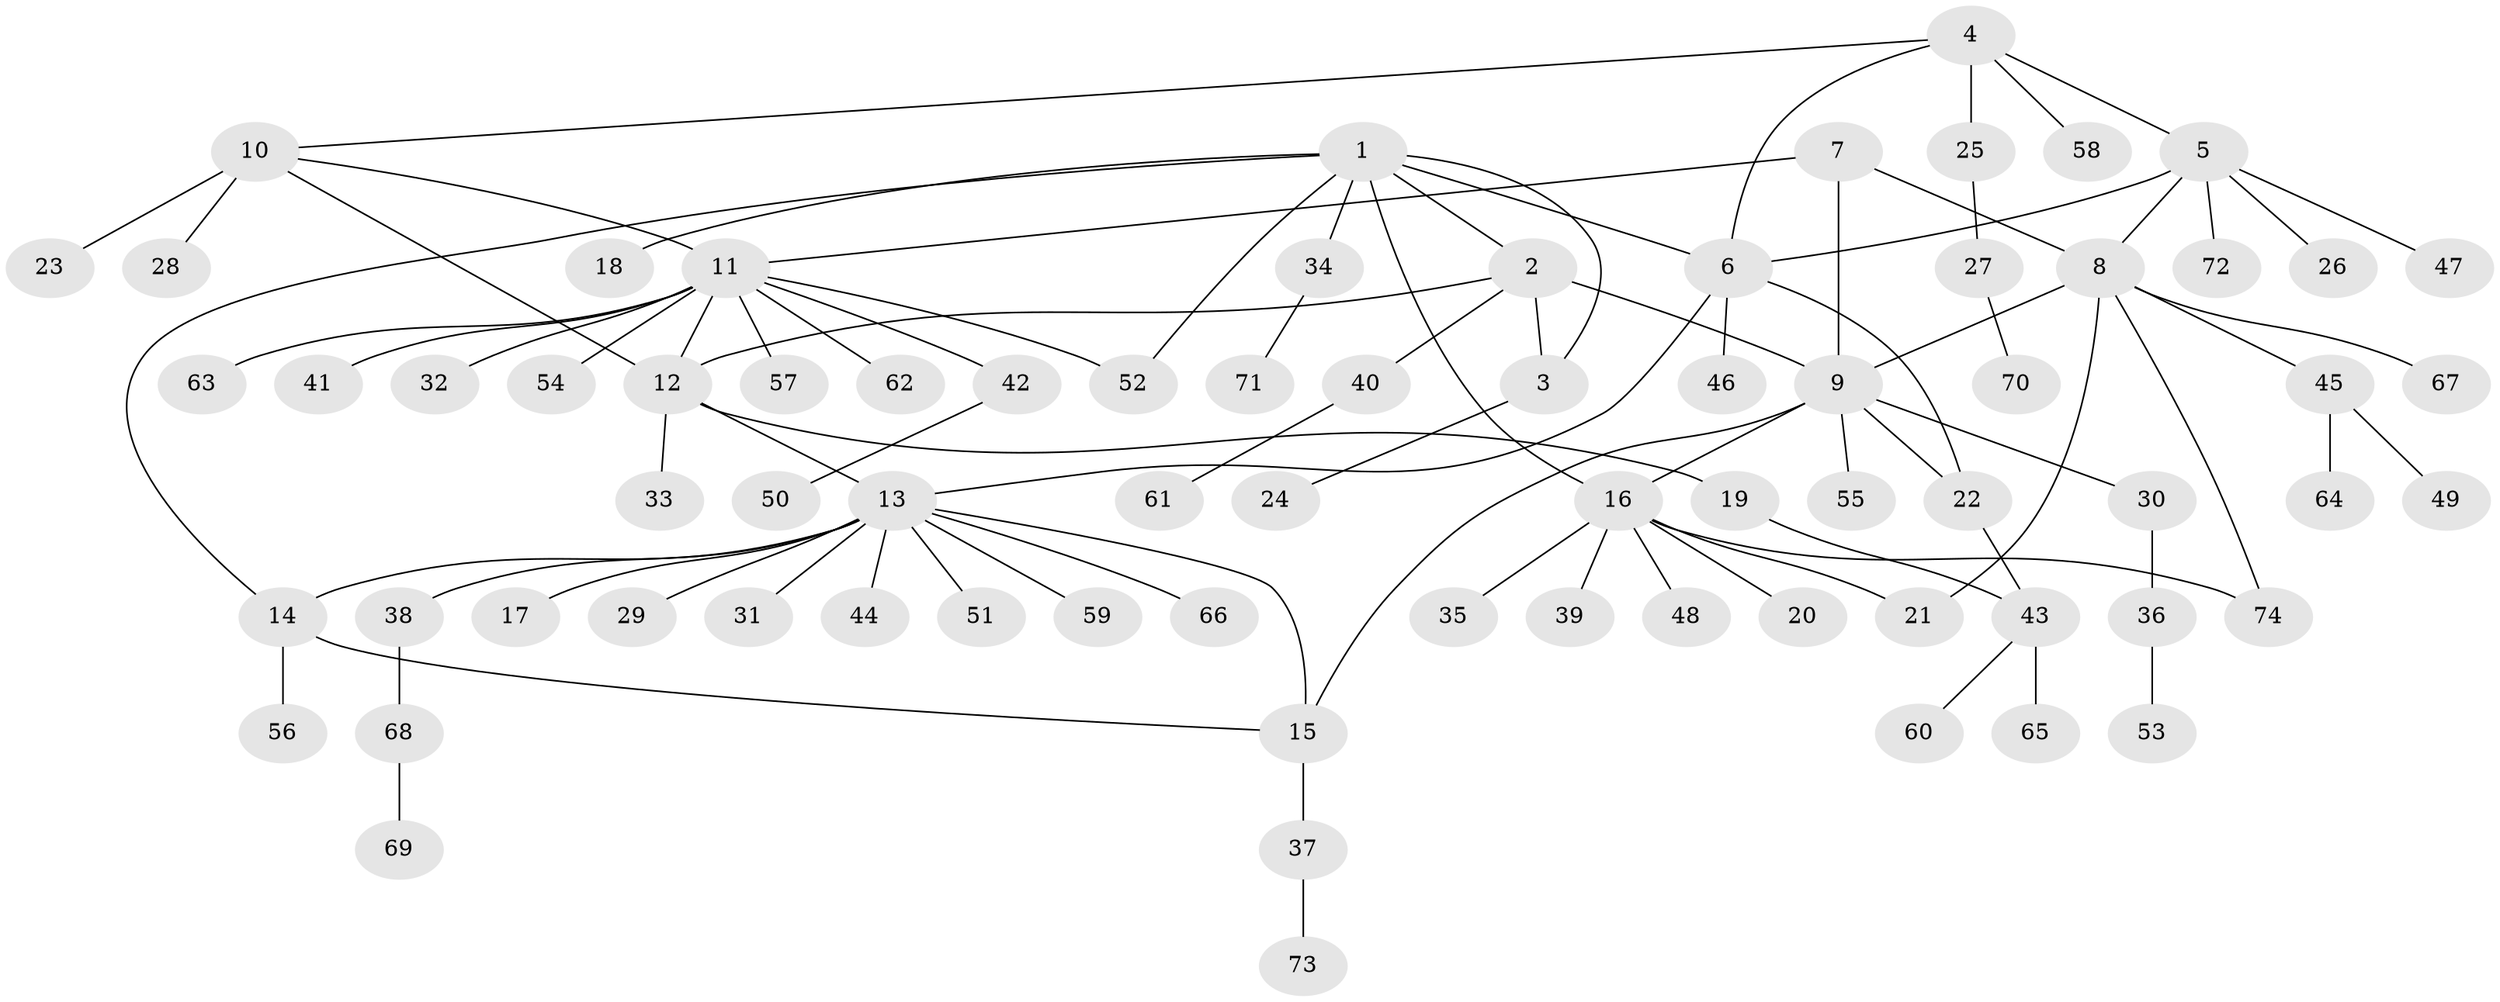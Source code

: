 // Generated by graph-tools (version 1.1) at 2025/02/03/09/25 03:02:45]
// undirected, 74 vertices, 90 edges
graph export_dot {
graph [start="1"]
  node [color=gray90,style=filled];
  1;
  2;
  3;
  4;
  5;
  6;
  7;
  8;
  9;
  10;
  11;
  12;
  13;
  14;
  15;
  16;
  17;
  18;
  19;
  20;
  21;
  22;
  23;
  24;
  25;
  26;
  27;
  28;
  29;
  30;
  31;
  32;
  33;
  34;
  35;
  36;
  37;
  38;
  39;
  40;
  41;
  42;
  43;
  44;
  45;
  46;
  47;
  48;
  49;
  50;
  51;
  52;
  53;
  54;
  55;
  56;
  57;
  58;
  59;
  60;
  61;
  62;
  63;
  64;
  65;
  66;
  67;
  68;
  69;
  70;
  71;
  72;
  73;
  74;
  1 -- 2;
  1 -- 3;
  1 -- 6;
  1 -- 14;
  1 -- 16;
  1 -- 18;
  1 -- 34;
  1 -- 52;
  2 -- 3;
  2 -- 9;
  2 -- 12;
  2 -- 40;
  3 -- 24;
  4 -- 5;
  4 -- 6;
  4 -- 10;
  4 -- 25;
  4 -- 58;
  5 -- 6;
  5 -- 8;
  5 -- 26;
  5 -- 47;
  5 -- 72;
  6 -- 13;
  6 -- 22;
  6 -- 46;
  7 -- 8;
  7 -- 9;
  7 -- 11;
  8 -- 9;
  8 -- 21;
  8 -- 45;
  8 -- 67;
  8 -- 74;
  9 -- 15;
  9 -- 16;
  9 -- 22;
  9 -- 30;
  9 -- 55;
  10 -- 11;
  10 -- 12;
  10 -- 23;
  10 -- 28;
  11 -- 12;
  11 -- 32;
  11 -- 41;
  11 -- 42;
  11 -- 52;
  11 -- 54;
  11 -- 57;
  11 -- 62;
  11 -- 63;
  12 -- 13;
  12 -- 19;
  12 -- 33;
  13 -- 14;
  13 -- 15;
  13 -- 17;
  13 -- 29;
  13 -- 31;
  13 -- 38;
  13 -- 44;
  13 -- 51;
  13 -- 59;
  13 -- 66;
  14 -- 15;
  14 -- 56;
  15 -- 37;
  16 -- 20;
  16 -- 21;
  16 -- 35;
  16 -- 39;
  16 -- 48;
  16 -- 74;
  19 -- 43;
  22 -- 43;
  25 -- 27;
  27 -- 70;
  30 -- 36;
  34 -- 71;
  36 -- 53;
  37 -- 73;
  38 -- 68;
  40 -- 61;
  42 -- 50;
  43 -- 60;
  43 -- 65;
  45 -- 49;
  45 -- 64;
  68 -- 69;
}
